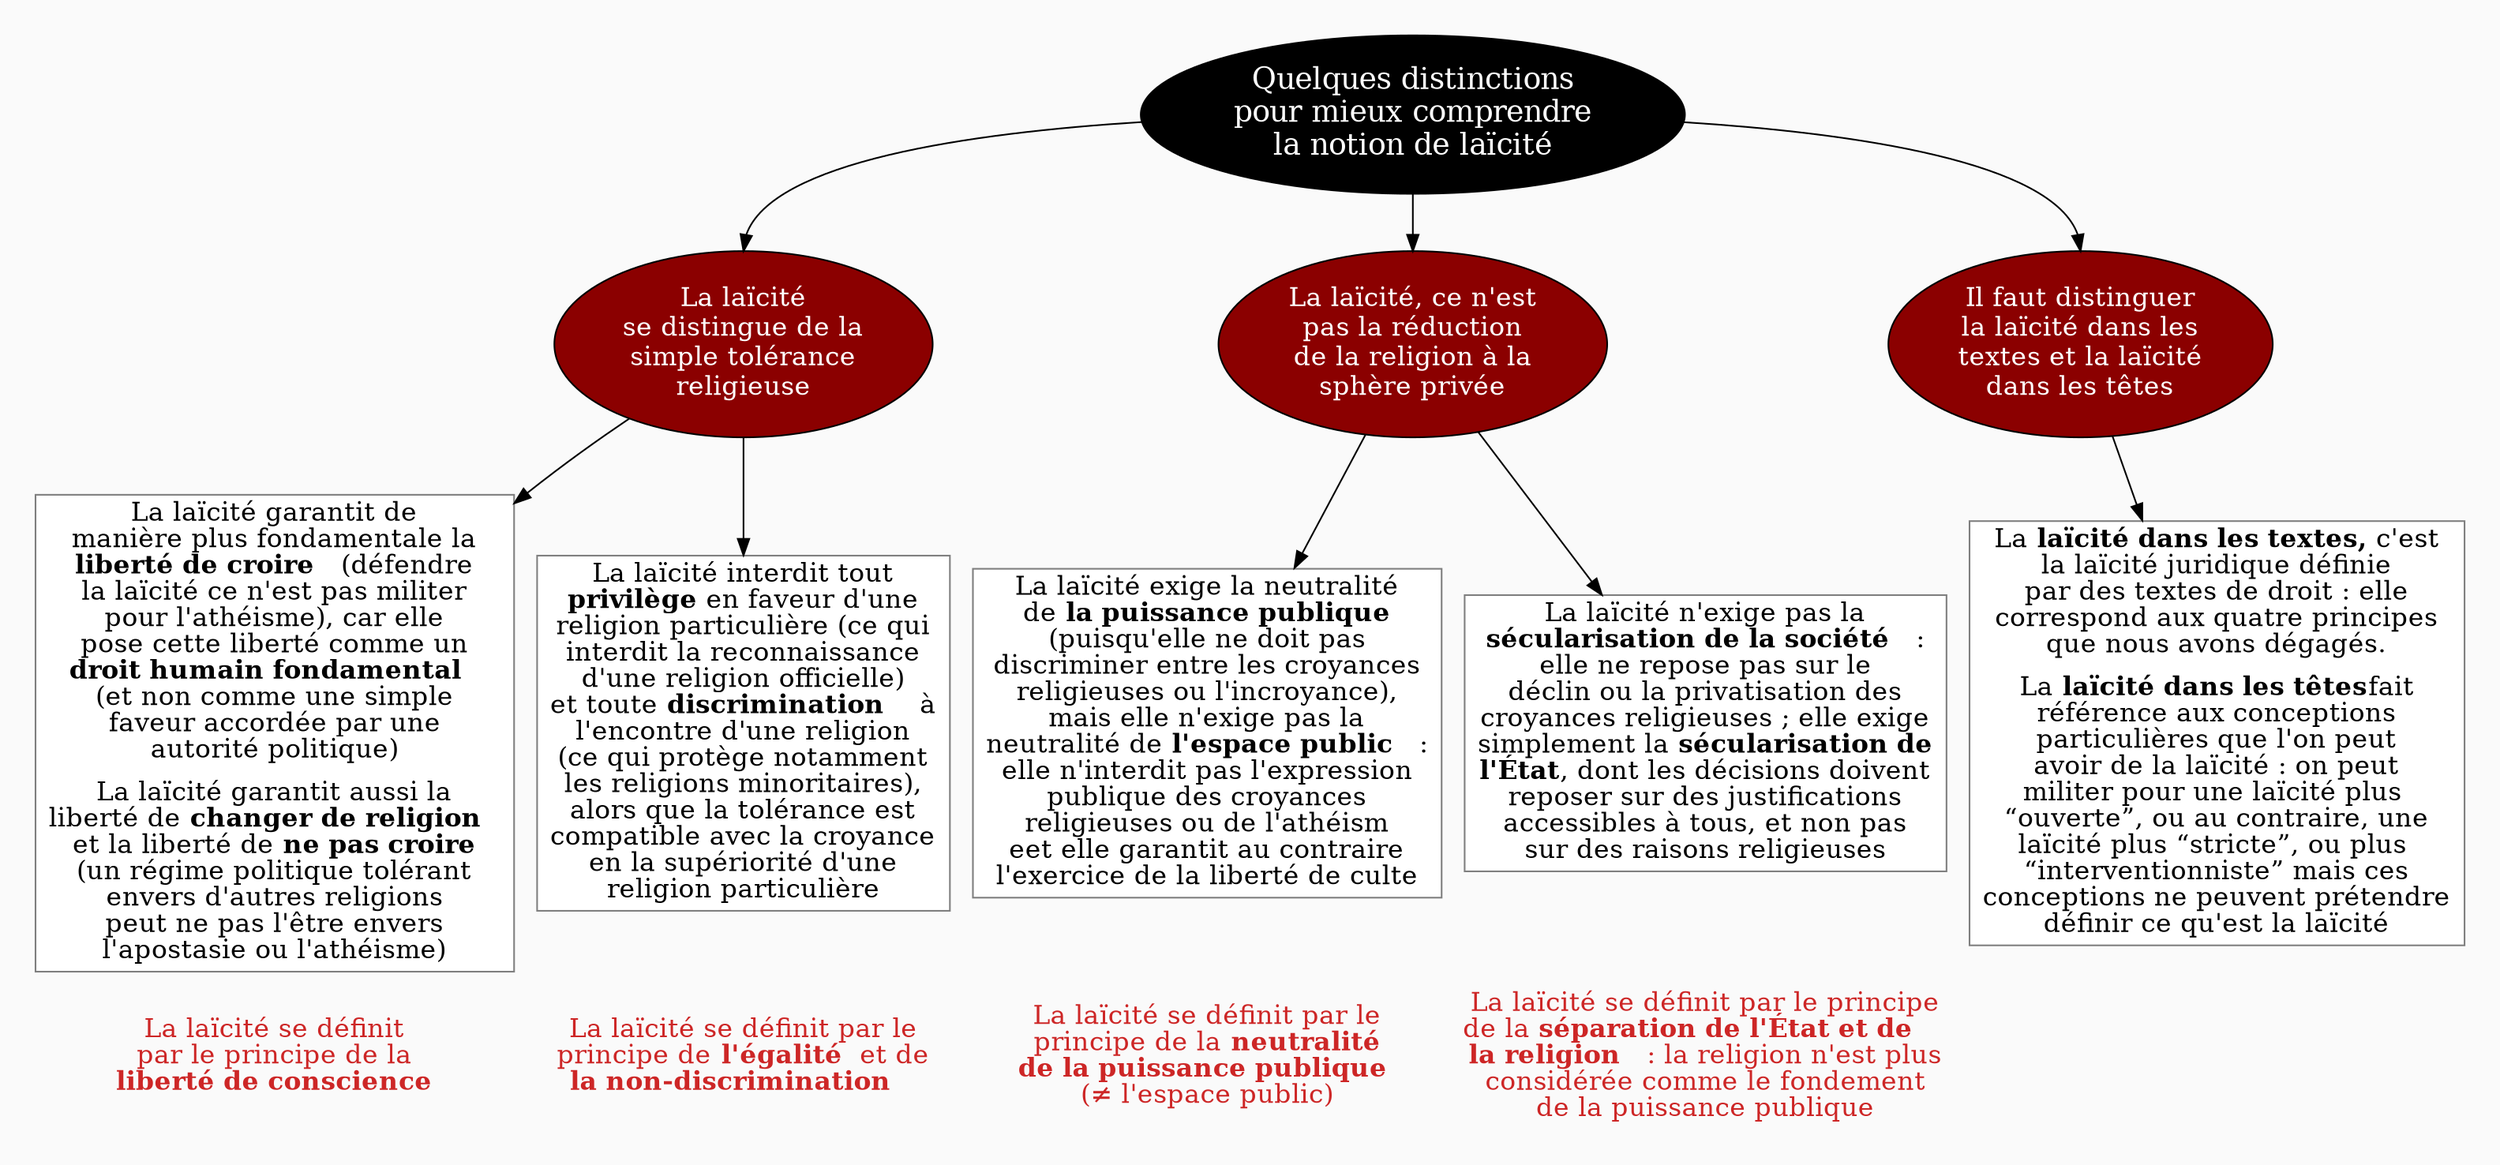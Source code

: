digraph G {
// Template : diagram
// Usage : 
//rankdir=LR
splines=true
//splines=curved
bgcolor=grey98
pad=0.3
style=filled
edge[minlen=4]
node[style=filled, fontcolor=white]
ranksep=0.1
nodesep=0.2

// NIVEAU 1
node[fillcolor=12, fontsize=18]
a1[label="Quelques distinctions
pour mieux comprendre
la notion de laïcité"]

// NIVEAU 2
node[fillcolor=red4, fontsize=16]
a1->{
b1[label="La laïcité
se distingue de la
simple tolérance
religieuse"]
b2[label="La laïcité, ce n'est
pas la réduction
de la religion à la
sphère privée"]
b3[label="Il faut distinguer
la laïcité dans les
textes et la laïcité
dans les têtes"]
}[headport=n]

node[fontcolor=black]
// NIVEAU 3 (sans intermédiaire)
node [shape=box, fillcolor=white, color=grey50]
// c1[label=""]
b1->{c1,c2}
c1[label=<La laïcité garantit de<br/>
manière plus fondamentale la<br/>
<B>liberté de croire</B>   (défendre<br/>
la laïcité ce n'est pas militer<br/>
pour l'athéisme), car elle<br/>
pose cette liberté comme un<br/>
<B>droit humain fondamental</B>  <br/>
(et non comme une simple<br/>
faveur accordée par une<br/>
autorité politique)<br/>
<font point-size="10"><br/></font>
La laïcité garantit aussi la<br/>
liberté de <B>changer de religion</B>  <br/>
et la liberté de <B>ne pas croire</B><br/>
(un régime politique tolérant<br/>
envers d'autres religions<br/>
peut ne pas l'être envers<br/>
l'apostasie ou l'athéisme)>]
c2[label=<La laïcité interdit tout<br/>
<b>privilège</b> en faveur d'une<br/>
religion particulière (ce qui<br/>
interdit la reconnaissance<br/>
d'une religion officielle)<br/>
et toute <b>discrimination </b>   à<br/>
l'encontre d'une religion<br/>
(ce qui protège notamment<br/>
les religions minoritaires),<br/>
alors que la tolérance est<br/>
compatible avec la croyance<br/>
en la supériorité d'une<br/>
religion particulière>]
b2->{c3,c4}
c3[label=<La laïcité exige la neutralité<br/>
de <b>la puissance publique</b><br/>
(puisqu'elle ne doit pas<br/>
discriminer entre les croyances<br/>
religieuses ou l'incroyance),<br/>
mais elle n'exige pas la<br/>
neutralité de <b>l'espace public </b>  :<br/>
elle n'interdit pas l'expression<br/>
publique des croyances<br/>
religieuses ou de l'athéism<br/>e
et elle garantit au contraire<br/>
l'exercice de la liberté de culte>]
c4[label=<La laïcité n'exige pas la<br/>
<b>sécularisation de la société </b>  :<br/>
elle ne repose pas sur le<br/>
déclin ou la privatisation des<br/>
croyances religieuses ; elle exige<br/>
simplement la <b>sécularisation de<br/>
l'État</b>, dont les décisions doivent<br/>
reposer sur des justifications<br/>
accessibles à tous, et non pas<br/>
sur des raisons religieuses>]

b3->{c5}
c5[label=<La <b>laïcité dans les textes,</b> c'est<br/>
la laïcité juridique définie<br/>
par des textes de droit : elle<br/>
correspond aux quatre principes<br/>
que nous avons dégagés.<br/>
<font point-size="10"><br/></font>
La <b>laïcité dans les têtes</b>fait<br/>
référence aux conceptions<br/>
particulières que l'on peut<br/>
avoir de la laïcité : on peut<br/>
militer pour une laïcité plus <br/>
“ouverte”, ou au contraire, une<br/>
laïcité plus “stricte”, ou plus <br/>
“interventionniste” mais ces<br/>
conceptions ne peuvent prétendre<br/>
définir ce qu'est la laïcité>]

// INTERMÉDIAIRE AVANT NIVEAU 3
node[fillcolor=grey78, shape=oval]
// [arrowhead=none]
// bc1[label=""]

// NIVEAU 3 (avec intermédiaire)
node[fillcolor=white, shape=box, color=grey50]
// c1[label=""]

// NIVEAU 4
node[style="filled,rounded", fillcolor=white, shape=box, color=grey50]
// d1[label=""]

// ÉTIQUETTES EN ROUGE
node[shape=plaintext, fontcolor=firebrick3, fillcolor=grey98]
// e1[label=< <B>= Titre</B><BR /><BR />Contenu<BR /> >]
// e1[label=""]
// ->e1[minlen=1, style=invis]

c1->e1[minlen=1, style=invis]
e1[label=<La laïcité se définit<br/>
par le principe de la<br/>
<b>liberté de conscience</b>>]

c2->e2[minlen=1, style=invis]
e2[label=<La laïcité se définit par le<br/>
principe de <b>l'égalité </b> et de<br/>
<b>la non-discrimination   </b>>]

c3->e3[minlen=1, style=invis]
e3[label=<La laïcité se définit par le<br/>
principe de la <b>neutralité<br/>
de la puissance publique </b><br/>
(≠ l'espace public)>]

c4->e4[minlen=1, style=invis]
e4[label=<La laïcité se définit par le principe<br/>
de la <b>séparation de l'État et de    <br/>
la religion  </b> : la religion n'est plus<br/>
considérée comme le fondement<br/>
de la puissance publique>]

// REMARQUES EN BLEU
node[color=blue, shape=box, margin=0.07, fontcolor=black, fontsize=12, style="dashed", penwidth=0.6]
edge[color=blue, arrowhead="none", xlabel="", style="dashed", penwidth=0.6]
// r1[label=""]
// {rank=same;->r1}
// {rank=same;r1->[dir=back]}

}
